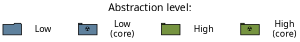 # placeholders:
#   2.0,0.5
#   #000000

digraph G {
    dpi = 150;
    rankdir = TB;
    ranksep=0.1;
    #TBbalance = min;
    ratio=compress;
    size="2.0,0.5";

    node [
        style="filled",
        fontname="Munson",
        fontcolor="#000000",
        margin="0.2,0.0",
        fontsize=14,
        width=1.0,
        height=.5,
    ];
    edge [style="invis"];

    legend_title [shape=plain,fillcolor="none",label="Abstraction level:"];
    node [fontsize=12];
    
    subgraph ceter {
        rank=sink;
        icon_low [shape=folder,label="",fillcolor="#5f819d",width=.35,height=.2]
        legend_low [shape=plain,fillcolor="none",label="Low"];
        icon_high [shape=tab,label="",fillcolor="#769440",width=.35,height=.2];
        legend_high [shape=plain,fillcolor="none",label="High"];
        icon_low_core [shape=tab,label="☢️"fontname="Ubuntu",fillcolor="#5f819d",width=.35,height=.2,fixedsize=1,fontsize=8];
        legend_low_core [label="Low\n(core)",shape=plain,fillcolor=none];
        icon_high_core [shape=tab,label="☢️"fontname="Ubuntu",fillcolor="#769440",width=.35,height=.2,fixedsize=1,fontsize=8];
        legend_high_core [label="High\n(core)",shape=plain,fillcolor=none];
        
        edge [constraint=0,minlen=0];
        icon_low -> legend_low  [];
        icon_high -> legend_high [];
        icon_low_core -> legend_low_core [];
        icon_high_core -> legend_high_core [];

        edge [constraint=1,minlen=2];
        legend_low -> icon_low_core[];
        legend_low_core -> icon_high[];
        legend_high -> icon_high_core[];

    }
    
    legend_title -> {icon_low} [constraint=0, minlen=3]
}

